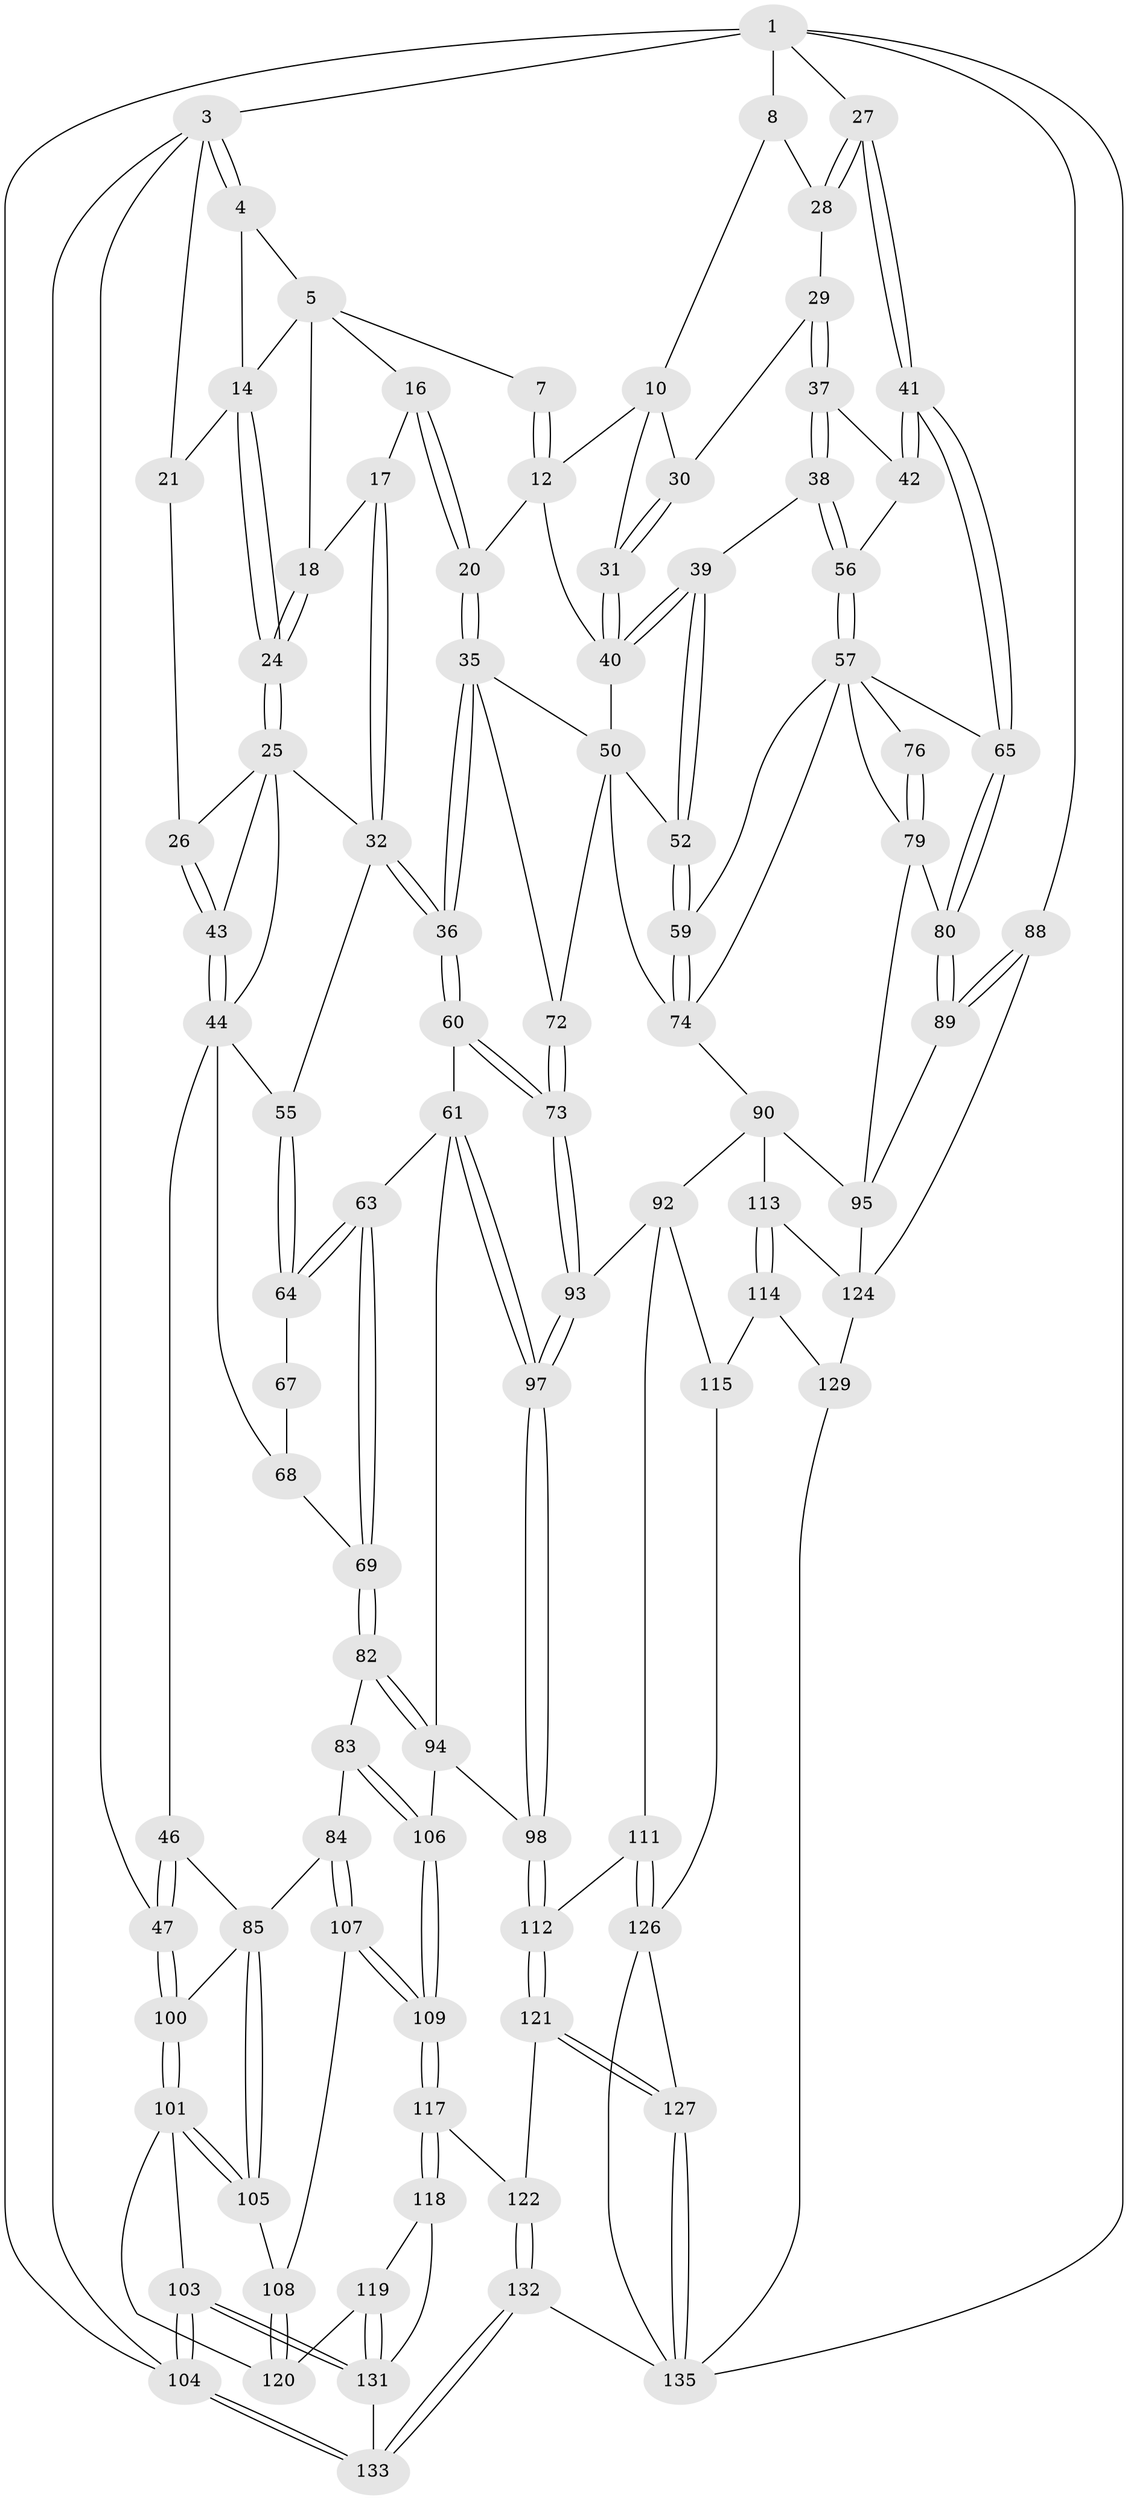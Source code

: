 // original degree distribution, {3: 0.014492753623188406, 6: 0.2318840579710145, 4: 0.2463768115942029, 5: 0.5072463768115942}
// Generated by graph-tools (version 1.1) at 2025/21/03/04/25 18:21:29]
// undirected, 96 vertices, 227 edges
graph export_dot {
graph [start="1"]
  node [color=gray90,style=filled];
  1 [pos="+0.650434753005766+0",super="+2"];
  3 [pos="+0+0",super="+22"];
  4 [pos="+0.15311806380451276+0"];
  5 [pos="+0.37266280333623764+0",super="+13+6"];
  7 [pos="+0.6465225449495386+0"];
  8 [pos="+0.8076237063908825+0.07343055274936638",super="+9"];
  10 [pos="+0.7396744463015755+0.1302382593757968",super="+11"];
  12 [pos="+0.6673533717871266+0.13740675035914773",super="+19"];
  14 [pos="+0.2289665316138466+0.09417011267914775",super="+15"];
  16 [pos="+0.4841819960197721+0.1323582570382106"];
  17 [pos="+0.47478282154372536+0.14182081486092504"];
  18 [pos="+0.32610104346715824+0.12148050425935154"];
  20 [pos="+0.6500088777640918+0.15260406591502024"];
  21 [pos="+0.12136606020679236+0.16252359327837268"];
  24 [pos="+0.27363949458786524+0.18722175117716452"];
  25 [pos="+0.27176048513753137+0.1950437098722534",super="+34"];
  26 [pos="+0.21021833329229284+0.20283946793009805"];
  27 [pos="+1+0"];
  28 [pos="+0.9488785150293387+0.1549113804762535"];
  29 [pos="+0.915649677544324+0.1916210840947264"];
  30 [pos="+0.8535642470453967+0.1961660542418036"];
  31 [pos="+0.8156219788895522+0.25175844145120413"];
  32 [pos="+0.41346103938518425+0.2801693784707867",super="+33"];
  35 [pos="+0.6085209963175955+0.33851800470853866",super="+51"];
  36 [pos="+0.5109899288868971+0.37464352265122003"];
  37 [pos="+0.9080346150375699+0.28953948565092247"];
  38 [pos="+0.8813412537436389+0.3214665387392955"];
  39 [pos="+0.8770458042884568+0.3225653919353585"];
  40 [pos="+0.8141333887181502+0.2612121308939427",super="+48"];
  41 [pos="+1+0.2950178813014334"];
  42 [pos="+1+0.3049448846891128"];
  43 [pos="+0.18030651976232906+0.2678739851511128"];
  44 [pos="+0.10639686670893557+0.35214361529001353",super="+54+45"];
  46 [pos="+0.02160610974999763+0.370676634563651"];
  47 [pos="+0+0.2656552269174795"];
  50 [pos="+0.7459927112200715+0.3598159227861181",super="+53"];
  52 [pos="+0.8202560098468761+0.3749521427879752"];
  55 [pos="+0.2982410922785031+0.3727760224834118"];
  56 [pos="+0.9276201385350128+0.3696123284665926"];
  57 [pos="+0.9419371692150674+0.39819688017636395",super="+66+58"];
  59 [pos="+0.8816466131233373+0.44550996447203545"];
  60 [pos="+0.4924731464960147+0.43828298015232253"];
  61 [pos="+0.39483302247898483+0.48824562992371",super="+62"];
  63 [pos="+0.3442513662525116+0.4740199135270979"];
  64 [pos="+0.2976964656923431+0.3781935011897778"];
  65 [pos="+1+0.4457316434002434"];
  67 [pos="+0.295285435818999+0.3797931489385272"];
  68 [pos="+0.11356833970227995+0.4238777713112934",super="+70"];
  69 [pos="+0.19141178547884696+0.5217165451428226"];
  72 [pos="+0.6692467917044578+0.4742318855343716"];
  73 [pos="+0.5856077251611923+0.5965702777252052"];
  74 [pos="+0.8538850707429922+0.5144521347353376",super="+75"];
  76 [pos="+0.9665322733278396+0.47115721625539864"];
  79 [pos="+0.926387431817728+0.5302971924202612",super="+81"];
  80 [pos="+1+0.6851523932104969"];
  82 [pos="+0.1902936561657108+0.5701605015567934"];
  83 [pos="+0.18002346877396924+0.5810622854043219"];
  84 [pos="+0.16872666087667718+0.5891953625797505"];
  85 [pos="+0.0990927622691028+0.5999103652991715",super="+86"];
  88 [pos="+1+1"];
  89 [pos="+1+1"];
  90 [pos="+0.7833904886940586+0.6147808207816546",super="+96+91"];
  92 [pos="+0.6630366704989761+0.6627844976800265",super="+110"];
  93 [pos="+0.5873276189751838+0.609010918335083"];
  94 [pos="+0.28857479201182124+0.6147839898622623",super="+99"];
  95 [pos="+0.9967358391978645+0.7026440458365817",super="+123"];
  97 [pos="+0.4202208081090338+0.6861215126571306"];
  98 [pos="+0.4018010556162514+0.7068521890531196"];
  100 [pos="+0+0.7234906473894904"];
  101 [pos="+0+0.7478255643269892",super="+102"];
  103 [pos="+0+1"];
  104 [pos="+0+1"];
  105 [pos="+0+0.7175565603602281"];
  106 [pos="+0.25838588733697654+0.7904496729651802"];
  107 [pos="+0.14362346041019913+0.7327809939767135"];
  108 [pos="+0.06264891942282502+0.7387575100744709"];
  109 [pos="+0.251085497835398+0.7979675007125389"];
  111 [pos="+0.47491079639843337+0.7941326370781048"];
  112 [pos="+0.4366785510719543+0.7629012327685575"];
  113 [pos="+0.7095688470069204+0.7627279498931522",super="+116"];
  114 [pos="+0.6102974633582475+0.8993097781284786"];
  115 [pos="+0.6009360067635289+0.8977008169580878"];
  117 [pos="+0.24650080424206944+0.8234552874872607"];
  118 [pos="+0.14593552138747917+0.8771408693343579"];
  119 [pos="+0.12315678826473143+0.8772142257512723"];
  120 [pos="+0.11326004935517349+0.8699746405712236"];
  121 [pos="+0.38949136970267645+0.9011403801844623"];
  122 [pos="+0.2491690517052939+0.8287596962252115"];
  124 [pos="+0.9092095189945448+0.8985249708482073",super="+137+125"];
  126 [pos="+0.4671632547870729+0.8677219960352669",super="+128"];
  127 [pos="+0.39640656977835403+0.9169199376227779"];
  129 [pos="+0.7390936475949046+1",super="+130"];
  131 [pos="+0.08970033689857138+0.9213488083160979",super="+134"];
  132 [pos="+0.3132632518926381+1"];
  133 [pos="+0.22962867098386183+1"];
  135 [pos="+0.41875990057870527+1",super="+136"];
  1 -- 8 [weight=2];
  1 -- 3;
  1 -- 135;
  1 -- 27;
  1 -- 88;
  1 -- 104;
  3 -- 4;
  3 -- 4;
  3 -- 104;
  3 -- 21;
  3 -- 47;
  4 -- 5;
  4 -- 14;
  5 -- 18;
  5 -- 14;
  5 -- 16;
  5 -- 7;
  7 -- 12;
  7 -- 12;
  8 -- 10;
  8 -- 28;
  10 -- 30;
  10 -- 12;
  10 -- 31;
  12 -- 40;
  12 -- 20;
  14 -- 24;
  14 -- 24;
  14 -- 21;
  16 -- 17;
  16 -- 20;
  16 -- 20;
  17 -- 18;
  17 -- 32;
  17 -- 32;
  18 -- 24;
  18 -- 24;
  20 -- 35;
  20 -- 35;
  21 -- 26;
  24 -- 25;
  24 -- 25;
  25 -- 26;
  25 -- 32;
  25 -- 43;
  25 -- 44;
  26 -- 43;
  26 -- 43;
  27 -- 28;
  27 -- 28;
  27 -- 41;
  27 -- 41;
  28 -- 29;
  29 -- 30;
  29 -- 37;
  29 -- 37;
  30 -- 31;
  30 -- 31;
  31 -- 40;
  31 -- 40;
  32 -- 36;
  32 -- 36;
  32 -- 55;
  35 -- 36;
  35 -- 36;
  35 -- 72;
  35 -- 50;
  36 -- 60;
  36 -- 60;
  37 -- 38;
  37 -- 38;
  37 -- 42;
  38 -- 39;
  38 -- 56;
  38 -- 56;
  39 -- 40;
  39 -- 40;
  39 -- 52;
  39 -- 52;
  40 -- 50;
  41 -- 42;
  41 -- 42;
  41 -- 65;
  41 -- 65;
  42 -- 56;
  43 -- 44;
  43 -- 44;
  44 -- 55;
  44 -- 46;
  44 -- 68;
  46 -- 47;
  46 -- 47;
  46 -- 85;
  47 -- 100;
  47 -- 100;
  50 -- 72;
  50 -- 52;
  50 -- 74;
  52 -- 59;
  52 -- 59;
  55 -- 64;
  55 -- 64;
  56 -- 57;
  56 -- 57;
  57 -- 65;
  57 -- 76 [weight=2];
  57 -- 74;
  57 -- 59;
  57 -- 79;
  59 -- 74;
  59 -- 74;
  60 -- 61;
  60 -- 73;
  60 -- 73;
  61 -- 97;
  61 -- 97;
  61 -- 94;
  61 -- 63;
  63 -- 64;
  63 -- 64;
  63 -- 69;
  63 -- 69;
  64 -- 67;
  65 -- 80;
  65 -- 80;
  67 -- 68 [weight=2];
  68 -- 69;
  69 -- 82;
  69 -- 82;
  72 -- 73;
  72 -- 73;
  73 -- 93;
  73 -- 93;
  74 -- 90;
  76 -- 79;
  76 -- 79;
  79 -- 80;
  79 -- 95;
  80 -- 89;
  80 -- 89;
  82 -- 83;
  82 -- 94;
  82 -- 94;
  83 -- 84;
  83 -- 106;
  83 -- 106;
  84 -- 85;
  84 -- 107;
  84 -- 107;
  85 -- 105;
  85 -- 105;
  85 -- 100;
  88 -- 89;
  88 -- 89;
  88 -- 124;
  89 -- 95;
  90 -- 95;
  90 -- 113 [weight=2];
  90 -- 92;
  92 -- 93;
  92 -- 115;
  92 -- 111;
  93 -- 97;
  93 -- 97;
  94 -- 98;
  94 -- 106;
  95 -- 124;
  97 -- 98;
  97 -- 98;
  98 -- 112;
  98 -- 112;
  100 -- 101;
  100 -- 101;
  101 -- 105;
  101 -- 105;
  101 -- 120;
  101 -- 103;
  103 -- 104;
  103 -- 104;
  103 -- 131;
  103 -- 131;
  104 -- 133;
  104 -- 133;
  105 -- 108;
  106 -- 109;
  106 -- 109;
  107 -- 108;
  107 -- 109;
  107 -- 109;
  108 -- 120;
  108 -- 120;
  109 -- 117;
  109 -- 117;
  111 -- 112;
  111 -- 126;
  111 -- 126;
  112 -- 121;
  112 -- 121;
  113 -- 114;
  113 -- 114;
  113 -- 124;
  114 -- 115;
  114 -- 129;
  115 -- 126;
  117 -- 118;
  117 -- 118;
  117 -- 122;
  118 -- 119;
  118 -- 131;
  119 -- 120;
  119 -- 131;
  119 -- 131;
  121 -- 122;
  121 -- 127;
  121 -- 127;
  122 -- 132;
  122 -- 132;
  124 -- 129 [weight=2];
  126 -- 127;
  126 -- 135;
  127 -- 135;
  127 -- 135;
  129 -- 135;
  131 -- 133;
  132 -- 133;
  132 -- 133;
  132 -- 135;
}
